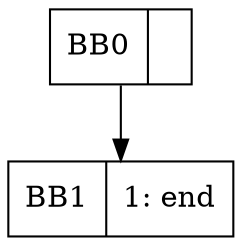digraph G {
bb0 [shape=record, label="<b>BB0 | {}"];
bb1 [shape=record, label="<b>BB1 | {1: end}"];
bb0:s -> bb1:n ;
}